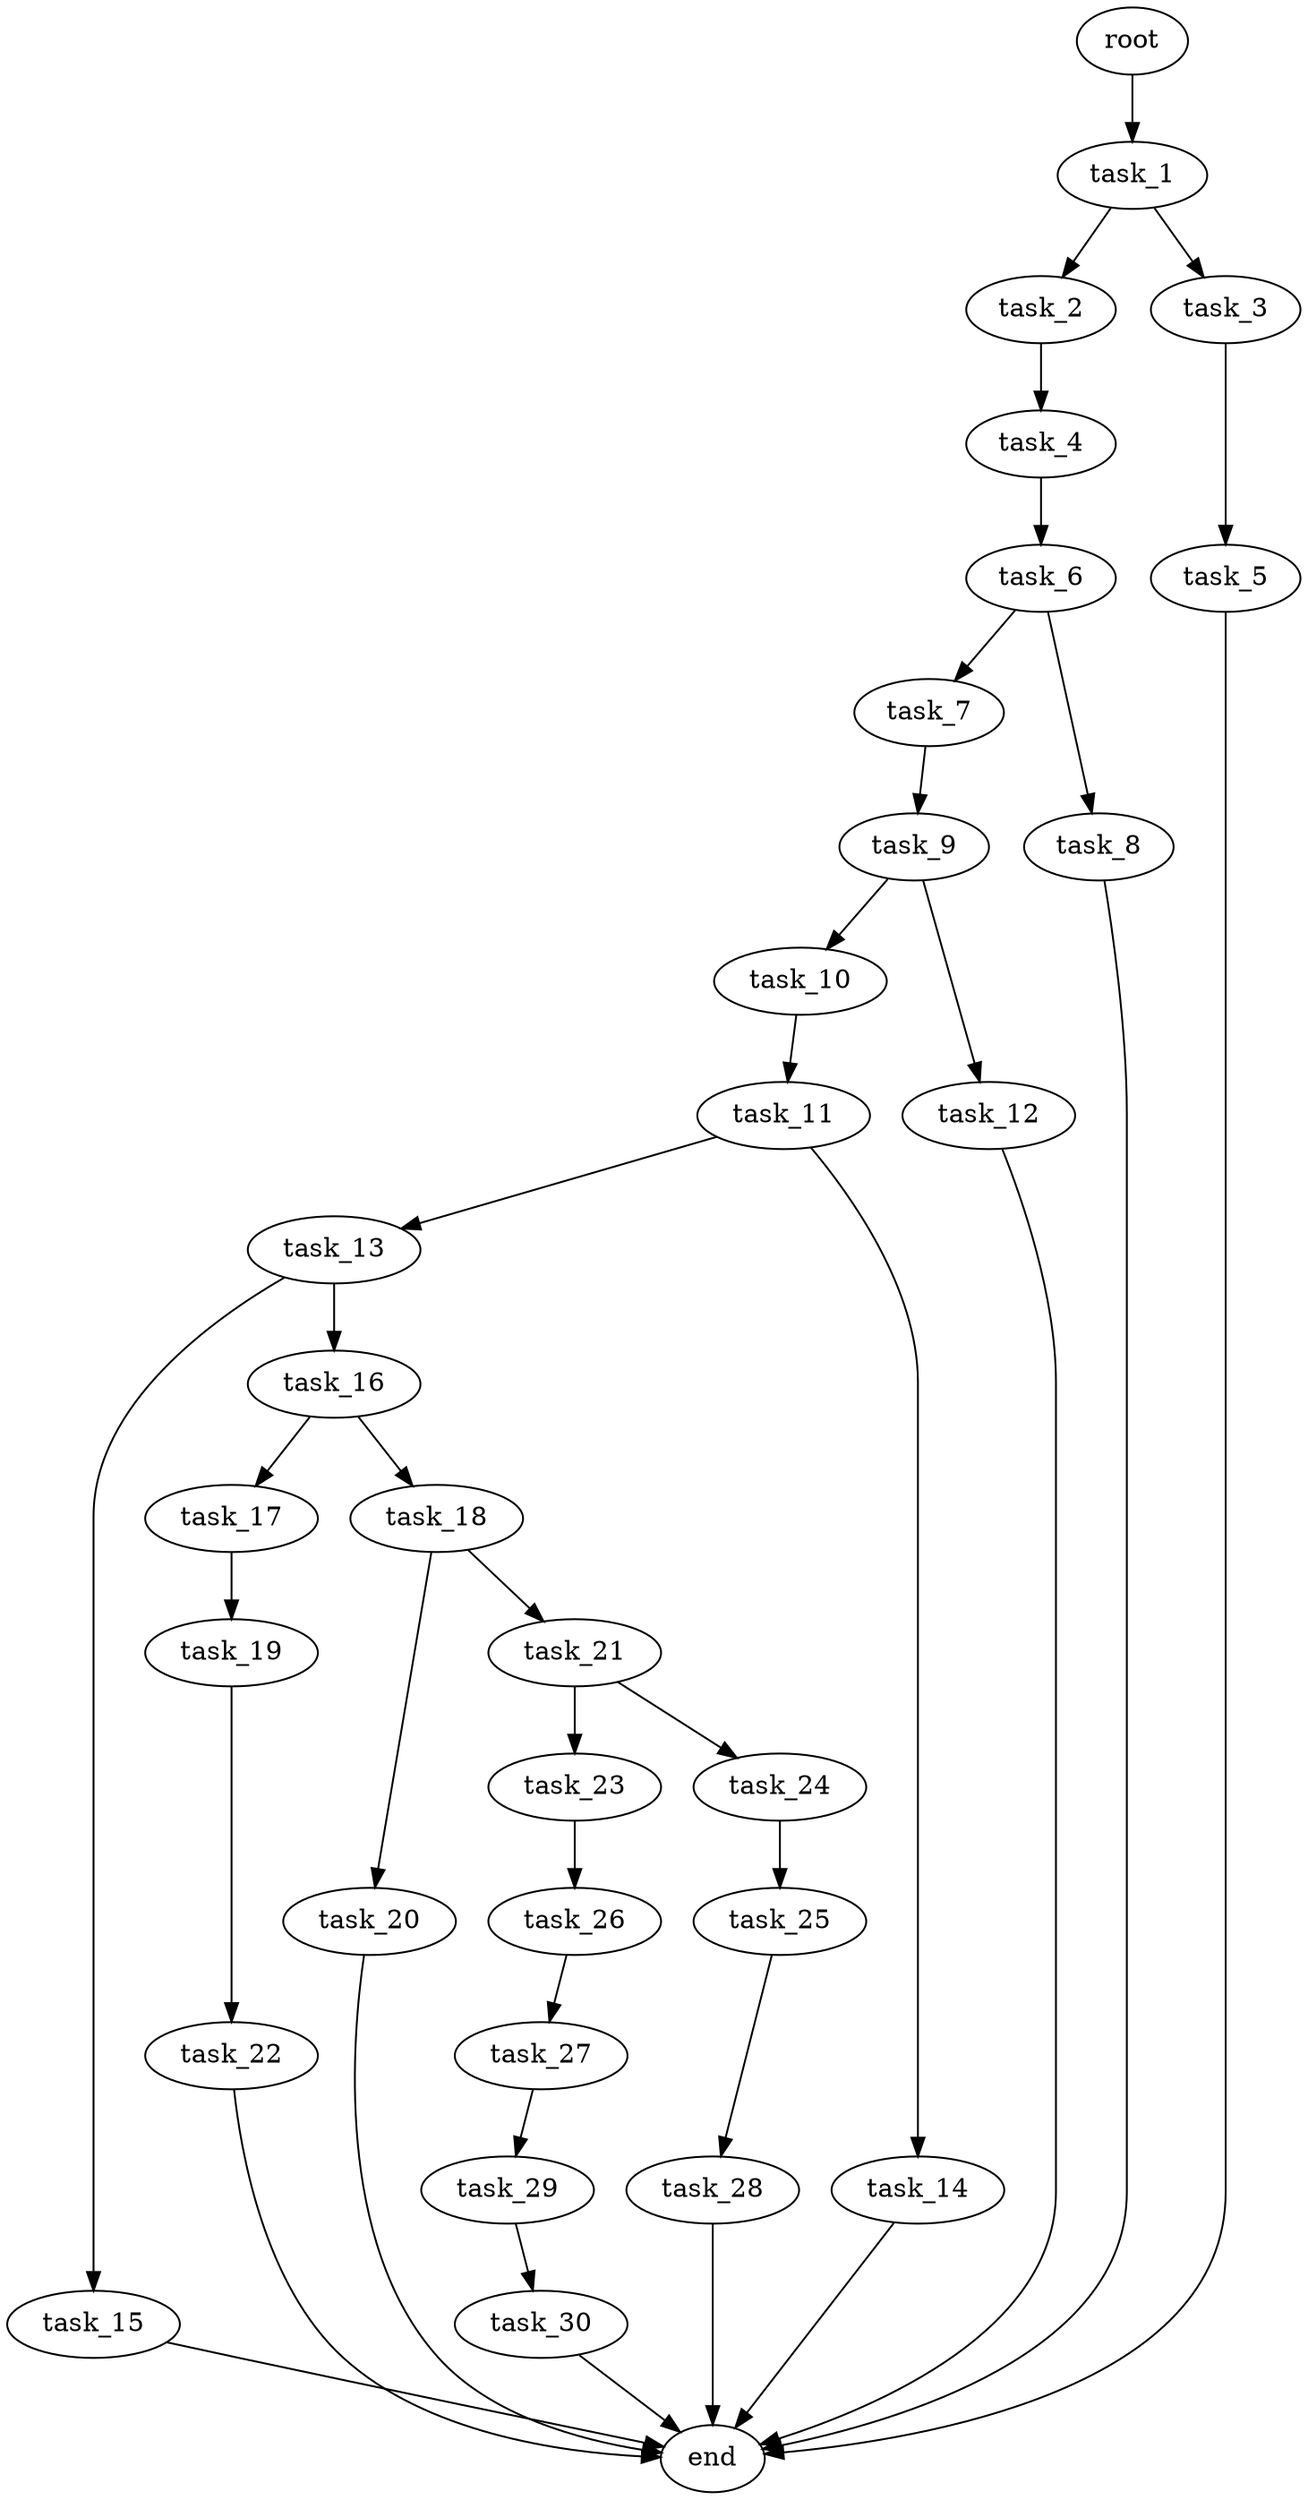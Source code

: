 digraph G {
  root [size="0.000000e+00"];
  task_1 [size="9.717473e+09"];
  task_2 [size="5.768787e+09"];
  task_3 [size="1.446958e+08"];
  task_4 [size="8.137980e+09"];
  task_5 [size="1.628965e+08"];
  task_6 [size="8.966652e+09"];
  task_7 [size="5.021350e+09"];
  task_8 [size="8.677714e+09"];
  task_9 [size="6.993472e+09"];
  task_10 [size="6.489468e+09"];
  task_11 [size="4.560519e+09"];
  task_12 [size="4.104458e+09"];
  task_13 [size="3.522760e+09"];
  task_14 [size="5.425128e+09"];
  task_15 [size="5.232175e+09"];
  task_16 [size="7.651046e+09"];
  task_17 [size="1.134687e+09"];
  task_18 [size="1.758962e+09"];
  task_19 [size="4.284408e+09"];
  task_20 [size="1.769775e+09"];
  task_21 [size="5.949323e+09"];
  task_22 [size="5.428086e+09"];
  task_23 [size="3.816252e+09"];
  task_24 [size="8.451071e+09"];
  task_25 [size="6.885818e+09"];
  task_26 [size="4.375499e+09"];
  task_27 [size="2.833200e+09"];
  task_28 [size="6.204145e+09"];
  task_29 [size="9.251431e+09"];
  task_30 [size="8.570116e+09"];
  end [size="0.000000e+00"];

  root -> task_1 [size="1.000000e-12"];
  task_1 -> task_2 [size="5.768787e+08"];
  task_1 -> task_3 [size="1.446958e+07"];
  task_2 -> task_4 [size="8.137980e+08"];
  task_3 -> task_5 [size="1.628965e+07"];
  task_4 -> task_6 [size="8.966652e+08"];
  task_5 -> end [size="1.000000e-12"];
  task_6 -> task_7 [size="5.021350e+08"];
  task_6 -> task_8 [size="8.677714e+08"];
  task_7 -> task_9 [size="6.993472e+08"];
  task_8 -> end [size="1.000000e-12"];
  task_9 -> task_10 [size="6.489468e+08"];
  task_9 -> task_12 [size="4.104458e+08"];
  task_10 -> task_11 [size="4.560519e+08"];
  task_11 -> task_13 [size="3.522760e+08"];
  task_11 -> task_14 [size="5.425128e+08"];
  task_12 -> end [size="1.000000e-12"];
  task_13 -> task_15 [size="5.232175e+08"];
  task_13 -> task_16 [size="7.651046e+08"];
  task_14 -> end [size="1.000000e-12"];
  task_15 -> end [size="1.000000e-12"];
  task_16 -> task_17 [size="1.134687e+08"];
  task_16 -> task_18 [size="1.758962e+08"];
  task_17 -> task_19 [size="4.284408e+08"];
  task_18 -> task_20 [size="1.769775e+08"];
  task_18 -> task_21 [size="5.949323e+08"];
  task_19 -> task_22 [size="5.428086e+08"];
  task_20 -> end [size="1.000000e-12"];
  task_21 -> task_23 [size="3.816252e+08"];
  task_21 -> task_24 [size="8.451071e+08"];
  task_22 -> end [size="1.000000e-12"];
  task_23 -> task_26 [size="4.375499e+08"];
  task_24 -> task_25 [size="6.885818e+08"];
  task_25 -> task_28 [size="6.204145e+08"];
  task_26 -> task_27 [size="2.833200e+08"];
  task_27 -> task_29 [size="9.251431e+08"];
  task_28 -> end [size="1.000000e-12"];
  task_29 -> task_30 [size="8.570116e+08"];
  task_30 -> end [size="1.000000e-12"];
}
